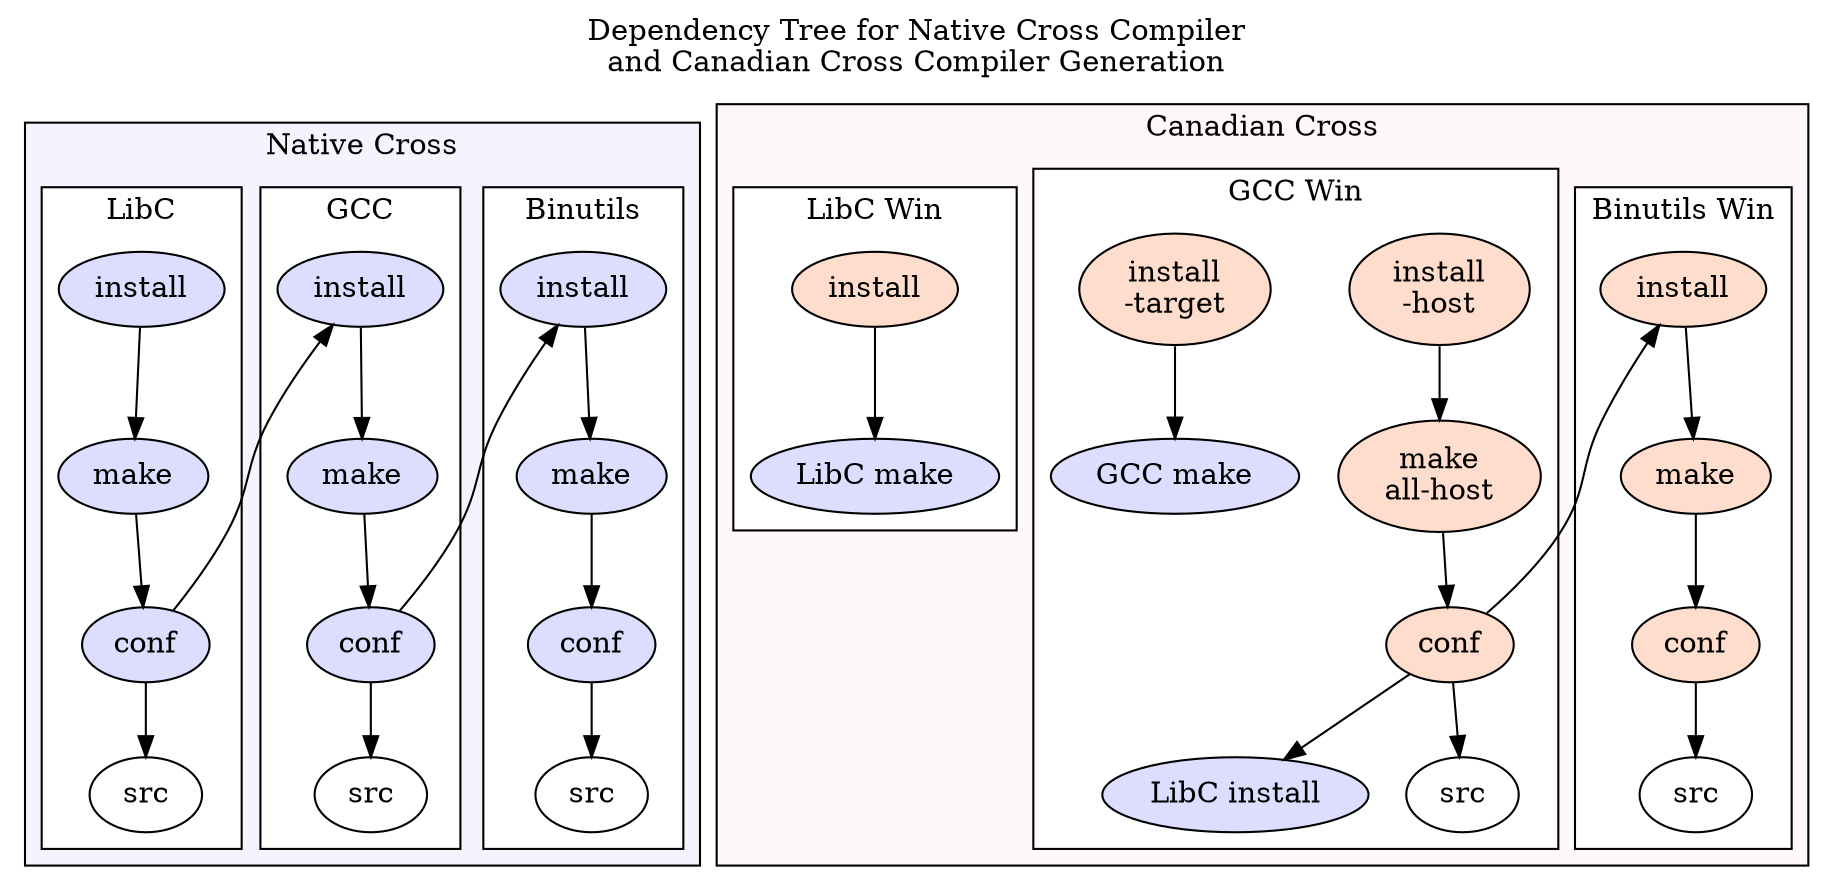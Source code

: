 digraph
{
    label = "Dependency Tree for Native Cross Compiler\nand Canadian Cross Compiler Generation"
    labelloc = top;

    newrank = true;
    rankdir = TB;

    node [style="filled"; fillcolor="white"];
    //beautify = true;

    subgraph cluster_host
    {
        label = "Native Cross";
        bgcolor = "#f4f4ff";

        subgraph cluster_bin
        {
            label = "Binutils";
            bgcolor = "white";
            bin_i [label="install", fillcolor="#ddddff"];
            bin_m[label="make", fillcolor="#ddddff"];
            bin_c[label="conf", fillcolor="#ddddff"];
            bin_s[label="src"];
            bin_i -> bin_m -> bin_c -> bin_s;
        }

        subgraph cluster_gcc
        {
            label = "GCC";
            bgcolor = "white";
            gcc_i [label="install", fillcolor="#ddddff"];
            gcc_m[label="make", fillcolor="#ddddff"];
            gcc_c[label="conf", fillcolor="#ddddff"];
            gcc_s[label="src"];
            gcc_i -> gcc_m -> gcc_c -> gcc_s;
        }

        subgraph cluster_libc
        {
            label = "LibC";
            bgcolor = "white";
            libc_i [label="install", fillcolor="#ddddff"];
            libc_m[label="make", fillcolor="#ddddff"];
            libc_c[label="conf", fillcolor="#ddddff"];
            libc_s[label="src"];
            libc_i -> libc_m -> libc_c -> libc_s;
        }

        { rank=same; bin_i; gcc_i; libc_i; }
    }
    gcc_c -> bin_i;
    libc_c -> gcc_i;

    subgraph cluster_canadian
    {
        label = "Canadian Cross";
        bgcolor = "#fff8f8";

        subgraph cluster_binW
        {
            label = "Binutils Win";
            bgcolor = "white";
            binW_i [label="install"; fillcolor="#ffddcc"];
            binW_m[label="make"; fillcolor="#ffddcc"];
            binW_c[label="conf"; fillcolor="#ffddcc"];
            binW_s[label="src"];
            binW_i -> binW_m -> binW_c -> binW_s;
        }

        subgraph cluster_gccW
        {
            label = "GCC Win";
            bgcolor = "white";
            gccW_ih [label="install\n-host"; fillcolor="#ffddcc"];
            gccW_it [label="install\n-target"; fillcolor="#ffddcc"];
            gcc_m_x [label="GCC make", fillcolor="#ddddff"];
            libc_i_x [label="LibC install", fillcolor="#ddddff"];
            gccW_m[label="make\nall-host"; fillcolor="#ffddcc"];
            gccW_c[label="conf"; fillcolor="#ffddcc"];
            gccW_s[label="src"];
            gccW_ih -> gccW_m -> gccW_c -> gccW_s;
        }

        { rank=same; binW_i; gccW_ih; gccW_it; libcW_i; }

        gccW_c -> binW_i;
        gccW_c -> libc_i_x;
        gccW_it -> gcc_m_x;

        subgraph cluster_libcW
        {
            label = "LibC Win";
            bgcolor = "white";
            libcW_i [label="install"; fillcolor="#ffddcc"];
            libc_m_x [label="LibC make", fillcolor="#ddddff"];
        }
    }
    libcW_i -> libc_m_x;
}
